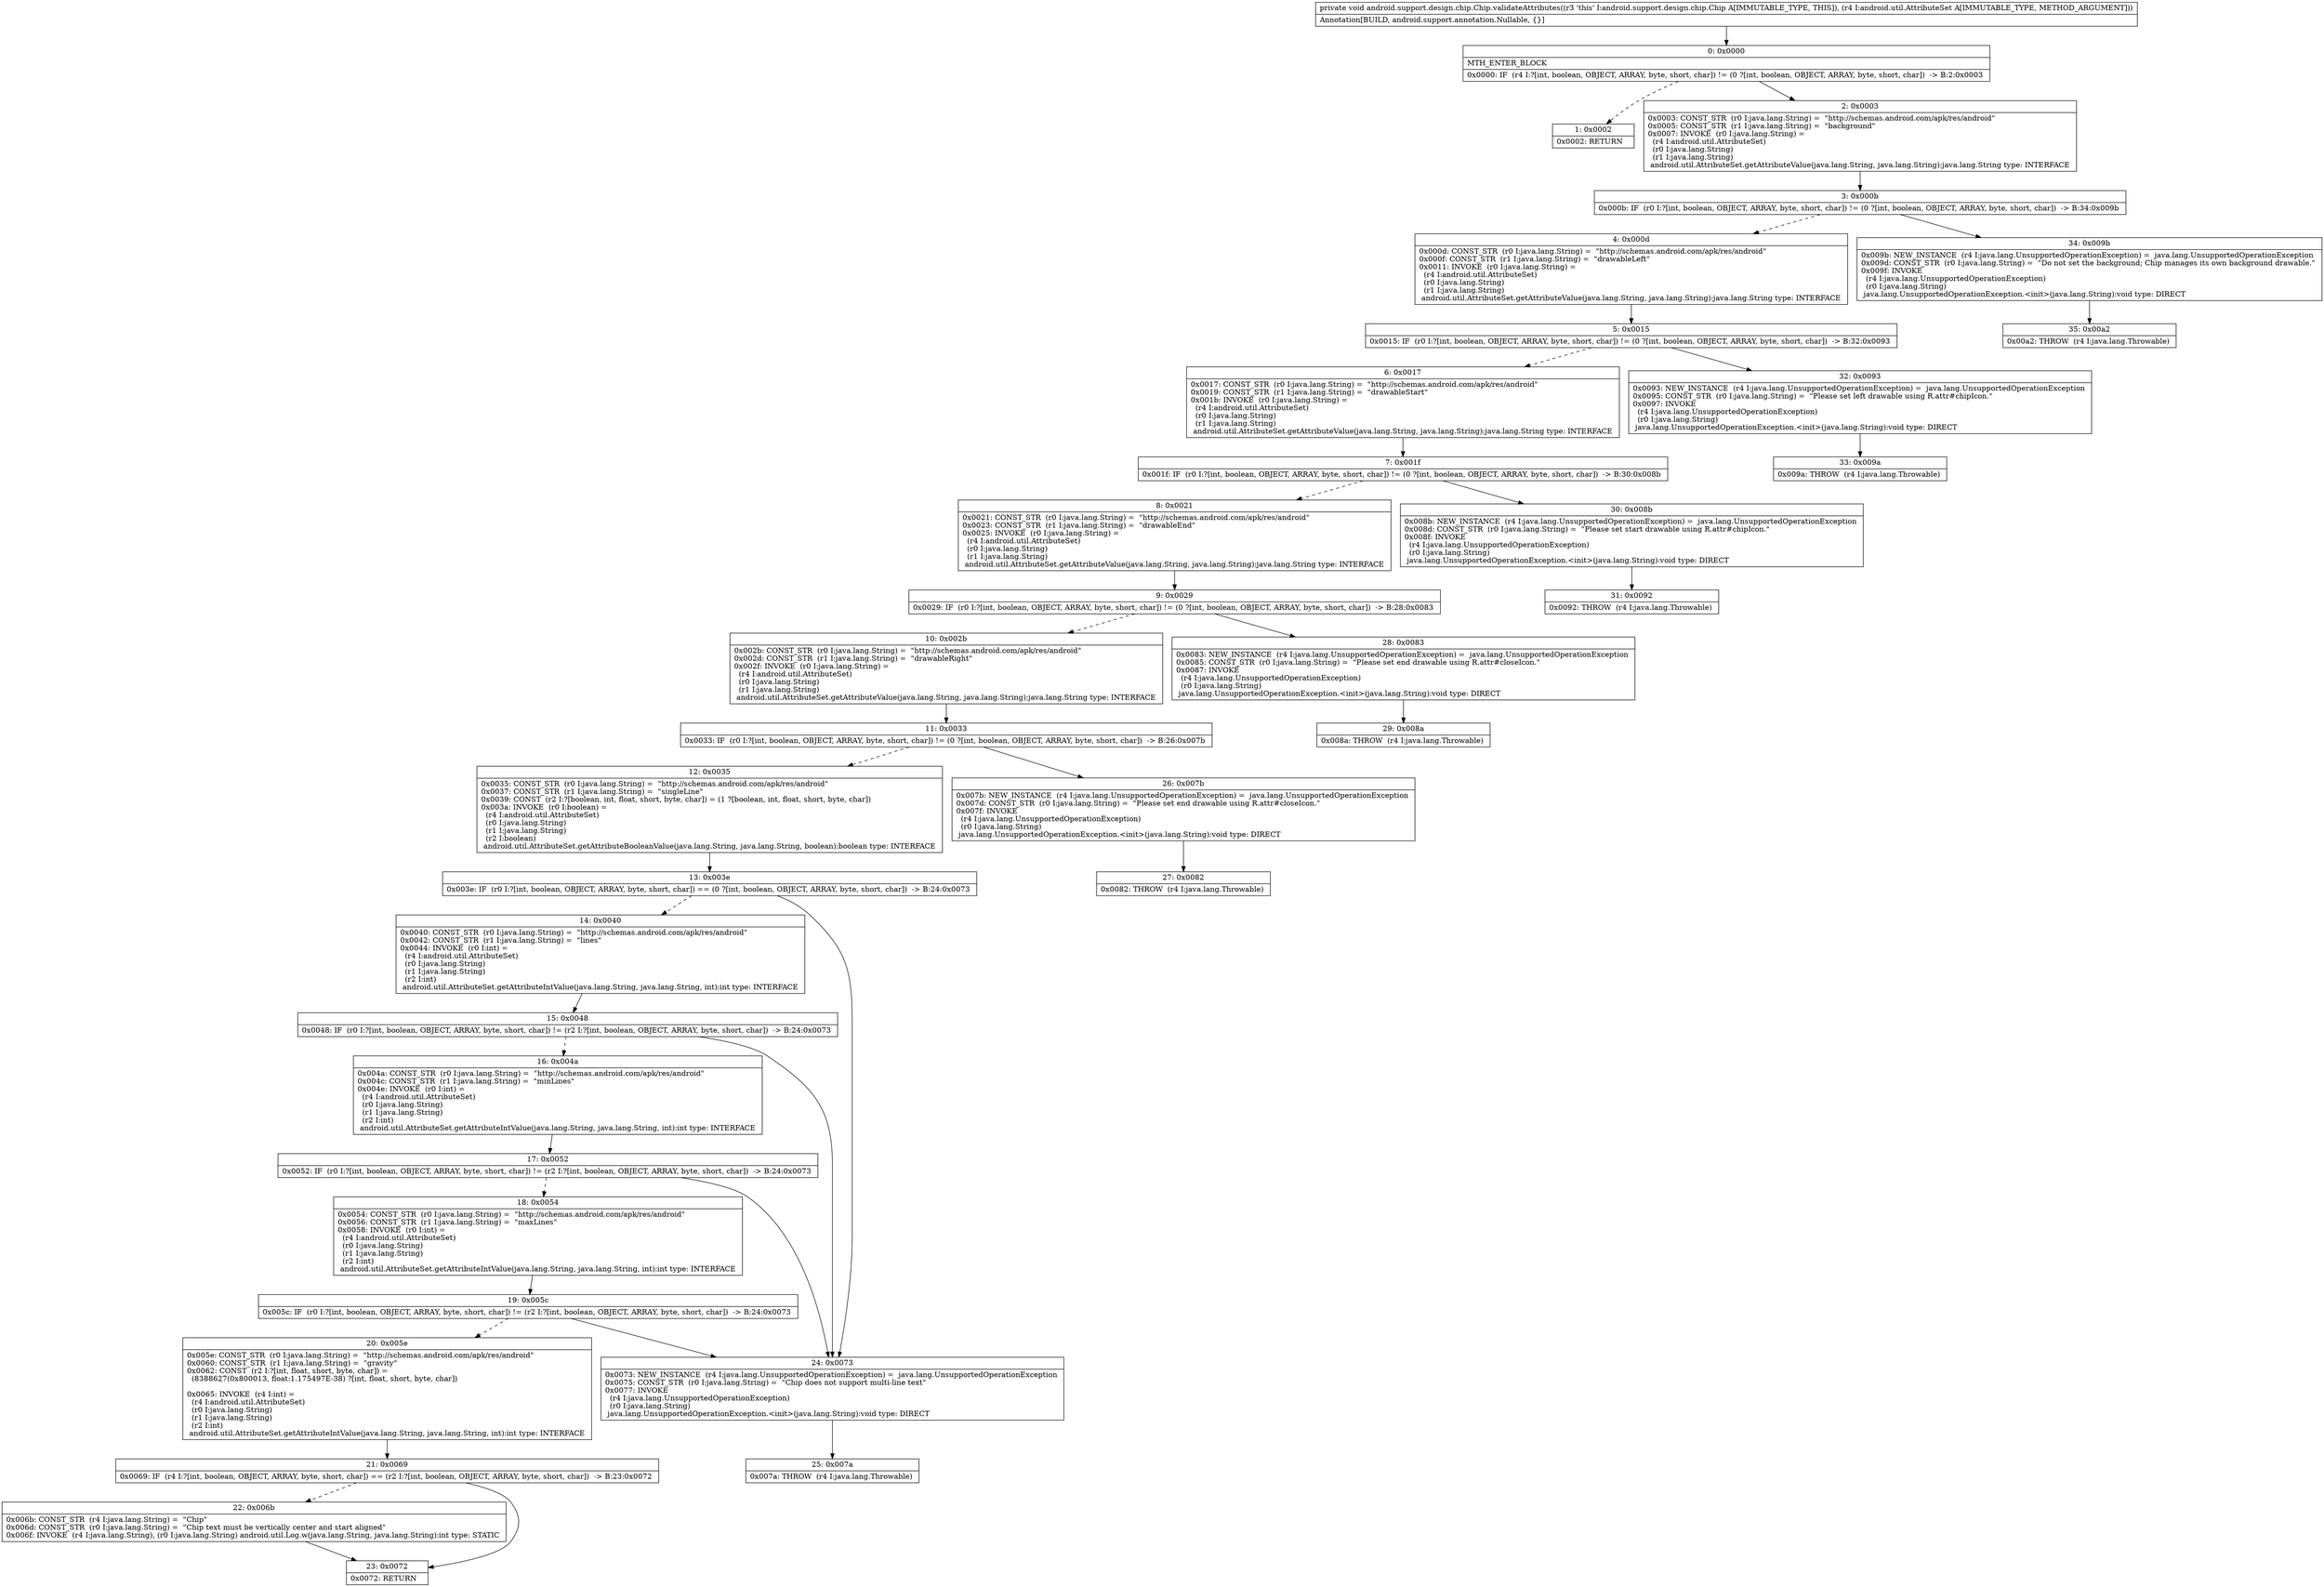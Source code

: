 digraph "CFG forandroid.support.design.chip.Chip.validateAttributes(Landroid\/util\/AttributeSet;)V" {
Node_0 [shape=record,label="{0\:\ 0x0000|MTH_ENTER_BLOCK\l|0x0000: IF  (r4 I:?[int, boolean, OBJECT, ARRAY, byte, short, char]) != (0 ?[int, boolean, OBJECT, ARRAY, byte, short, char])  \-\> B:2:0x0003 \l}"];
Node_1 [shape=record,label="{1\:\ 0x0002|0x0002: RETURN   \l}"];
Node_2 [shape=record,label="{2\:\ 0x0003|0x0003: CONST_STR  (r0 I:java.lang.String) =  \"http:\/\/schemas.android.com\/apk\/res\/android\" \l0x0005: CONST_STR  (r1 I:java.lang.String) =  \"background\" \l0x0007: INVOKE  (r0 I:java.lang.String) = \l  (r4 I:android.util.AttributeSet)\l  (r0 I:java.lang.String)\l  (r1 I:java.lang.String)\l android.util.AttributeSet.getAttributeValue(java.lang.String, java.lang.String):java.lang.String type: INTERFACE \l}"];
Node_3 [shape=record,label="{3\:\ 0x000b|0x000b: IF  (r0 I:?[int, boolean, OBJECT, ARRAY, byte, short, char]) != (0 ?[int, boolean, OBJECT, ARRAY, byte, short, char])  \-\> B:34:0x009b \l}"];
Node_4 [shape=record,label="{4\:\ 0x000d|0x000d: CONST_STR  (r0 I:java.lang.String) =  \"http:\/\/schemas.android.com\/apk\/res\/android\" \l0x000f: CONST_STR  (r1 I:java.lang.String) =  \"drawableLeft\" \l0x0011: INVOKE  (r0 I:java.lang.String) = \l  (r4 I:android.util.AttributeSet)\l  (r0 I:java.lang.String)\l  (r1 I:java.lang.String)\l android.util.AttributeSet.getAttributeValue(java.lang.String, java.lang.String):java.lang.String type: INTERFACE \l}"];
Node_5 [shape=record,label="{5\:\ 0x0015|0x0015: IF  (r0 I:?[int, boolean, OBJECT, ARRAY, byte, short, char]) != (0 ?[int, boolean, OBJECT, ARRAY, byte, short, char])  \-\> B:32:0x0093 \l}"];
Node_6 [shape=record,label="{6\:\ 0x0017|0x0017: CONST_STR  (r0 I:java.lang.String) =  \"http:\/\/schemas.android.com\/apk\/res\/android\" \l0x0019: CONST_STR  (r1 I:java.lang.String) =  \"drawableStart\" \l0x001b: INVOKE  (r0 I:java.lang.String) = \l  (r4 I:android.util.AttributeSet)\l  (r0 I:java.lang.String)\l  (r1 I:java.lang.String)\l android.util.AttributeSet.getAttributeValue(java.lang.String, java.lang.String):java.lang.String type: INTERFACE \l}"];
Node_7 [shape=record,label="{7\:\ 0x001f|0x001f: IF  (r0 I:?[int, boolean, OBJECT, ARRAY, byte, short, char]) != (0 ?[int, boolean, OBJECT, ARRAY, byte, short, char])  \-\> B:30:0x008b \l}"];
Node_8 [shape=record,label="{8\:\ 0x0021|0x0021: CONST_STR  (r0 I:java.lang.String) =  \"http:\/\/schemas.android.com\/apk\/res\/android\" \l0x0023: CONST_STR  (r1 I:java.lang.String) =  \"drawableEnd\" \l0x0025: INVOKE  (r0 I:java.lang.String) = \l  (r4 I:android.util.AttributeSet)\l  (r0 I:java.lang.String)\l  (r1 I:java.lang.String)\l android.util.AttributeSet.getAttributeValue(java.lang.String, java.lang.String):java.lang.String type: INTERFACE \l}"];
Node_9 [shape=record,label="{9\:\ 0x0029|0x0029: IF  (r0 I:?[int, boolean, OBJECT, ARRAY, byte, short, char]) != (0 ?[int, boolean, OBJECT, ARRAY, byte, short, char])  \-\> B:28:0x0083 \l}"];
Node_10 [shape=record,label="{10\:\ 0x002b|0x002b: CONST_STR  (r0 I:java.lang.String) =  \"http:\/\/schemas.android.com\/apk\/res\/android\" \l0x002d: CONST_STR  (r1 I:java.lang.String) =  \"drawableRight\" \l0x002f: INVOKE  (r0 I:java.lang.String) = \l  (r4 I:android.util.AttributeSet)\l  (r0 I:java.lang.String)\l  (r1 I:java.lang.String)\l android.util.AttributeSet.getAttributeValue(java.lang.String, java.lang.String):java.lang.String type: INTERFACE \l}"];
Node_11 [shape=record,label="{11\:\ 0x0033|0x0033: IF  (r0 I:?[int, boolean, OBJECT, ARRAY, byte, short, char]) != (0 ?[int, boolean, OBJECT, ARRAY, byte, short, char])  \-\> B:26:0x007b \l}"];
Node_12 [shape=record,label="{12\:\ 0x0035|0x0035: CONST_STR  (r0 I:java.lang.String) =  \"http:\/\/schemas.android.com\/apk\/res\/android\" \l0x0037: CONST_STR  (r1 I:java.lang.String) =  \"singleLine\" \l0x0039: CONST  (r2 I:?[boolean, int, float, short, byte, char]) = (1 ?[boolean, int, float, short, byte, char]) \l0x003a: INVOKE  (r0 I:boolean) = \l  (r4 I:android.util.AttributeSet)\l  (r0 I:java.lang.String)\l  (r1 I:java.lang.String)\l  (r2 I:boolean)\l android.util.AttributeSet.getAttributeBooleanValue(java.lang.String, java.lang.String, boolean):boolean type: INTERFACE \l}"];
Node_13 [shape=record,label="{13\:\ 0x003e|0x003e: IF  (r0 I:?[int, boolean, OBJECT, ARRAY, byte, short, char]) == (0 ?[int, boolean, OBJECT, ARRAY, byte, short, char])  \-\> B:24:0x0073 \l}"];
Node_14 [shape=record,label="{14\:\ 0x0040|0x0040: CONST_STR  (r0 I:java.lang.String) =  \"http:\/\/schemas.android.com\/apk\/res\/android\" \l0x0042: CONST_STR  (r1 I:java.lang.String) =  \"lines\" \l0x0044: INVOKE  (r0 I:int) = \l  (r4 I:android.util.AttributeSet)\l  (r0 I:java.lang.String)\l  (r1 I:java.lang.String)\l  (r2 I:int)\l android.util.AttributeSet.getAttributeIntValue(java.lang.String, java.lang.String, int):int type: INTERFACE \l}"];
Node_15 [shape=record,label="{15\:\ 0x0048|0x0048: IF  (r0 I:?[int, boolean, OBJECT, ARRAY, byte, short, char]) != (r2 I:?[int, boolean, OBJECT, ARRAY, byte, short, char])  \-\> B:24:0x0073 \l}"];
Node_16 [shape=record,label="{16\:\ 0x004a|0x004a: CONST_STR  (r0 I:java.lang.String) =  \"http:\/\/schemas.android.com\/apk\/res\/android\" \l0x004c: CONST_STR  (r1 I:java.lang.String) =  \"minLines\" \l0x004e: INVOKE  (r0 I:int) = \l  (r4 I:android.util.AttributeSet)\l  (r0 I:java.lang.String)\l  (r1 I:java.lang.String)\l  (r2 I:int)\l android.util.AttributeSet.getAttributeIntValue(java.lang.String, java.lang.String, int):int type: INTERFACE \l}"];
Node_17 [shape=record,label="{17\:\ 0x0052|0x0052: IF  (r0 I:?[int, boolean, OBJECT, ARRAY, byte, short, char]) != (r2 I:?[int, boolean, OBJECT, ARRAY, byte, short, char])  \-\> B:24:0x0073 \l}"];
Node_18 [shape=record,label="{18\:\ 0x0054|0x0054: CONST_STR  (r0 I:java.lang.String) =  \"http:\/\/schemas.android.com\/apk\/res\/android\" \l0x0056: CONST_STR  (r1 I:java.lang.String) =  \"maxLines\" \l0x0058: INVOKE  (r0 I:int) = \l  (r4 I:android.util.AttributeSet)\l  (r0 I:java.lang.String)\l  (r1 I:java.lang.String)\l  (r2 I:int)\l android.util.AttributeSet.getAttributeIntValue(java.lang.String, java.lang.String, int):int type: INTERFACE \l}"];
Node_19 [shape=record,label="{19\:\ 0x005c|0x005c: IF  (r0 I:?[int, boolean, OBJECT, ARRAY, byte, short, char]) != (r2 I:?[int, boolean, OBJECT, ARRAY, byte, short, char])  \-\> B:24:0x0073 \l}"];
Node_20 [shape=record,label="{20\:\ 0x005e|0x005e: CONST_STR  (r0 I:java.lang.String) =  \"http:\/\/schemas.android.com\/apk\/res\/android\" \l0x0060: CONST_STR  (r1 I:java.lang.String) =  \"gravity\" \l0x0062: CONST  (r2 I:?[int, float, short, byte, char]) = \l  (8388627(0x800013, float:1.175497E\-38) ?[int, float, short, byte, char])\l \l0x0065: INVOKE  (r4 I:int) = \l  (r4 I:android.util.AttributeSet)\l  (r0 I:java.lang.String)\l  (r1 I:java.lang.String)\l  (r2 I:int)\l android.util.AttributeSet.getAttributeIntValue(java.lang.String, java.lang.String, int):int type: INTERFACE \l}"];
Node_21 [shape=record,label="{21\:\ 0x0069|0x0069: IF  (r4 I:?[int, boolean, OBJECT, ARRAY, byte, short, char]) == (r2 I:?[int, boolean, OBJECT, ARRAY, byte, short, char])  \-\> B:23:0x0072 \l}"];
Node_22 [shape=record,label="{22\:\ 0x006b|0x006b: CONST_STR  (r4 I:java.lang.String) =  \"Chip\" \l0x006d: CONST_STR  (r0 I:java.lang.String) =  \"Chip text must be vertically center and start aligned\" \l0x006f: INVOKE  (r4 I:java.lang.String), (r0 I:java.lang.String) android.util.Log.w(java.lang.String, java.lang.String):int type: STATIC \l}"];
Node_23 [shape=record,label="{23\:\ 0x0072|0x0072: RETURN   \l}"];
Node_24 [shape=record,label="{24\:\ 0x0073|0x0073: NEW_INSTANCE  (r4 I:java.lang.UnsupportedOperationException) =  java.lang.UnsupportedOperationException \l0x0075: CONST_STR  (r0 I:java.lang.String) =  \"Chip does not support multi\-line text\" \l0x0077: INVOKE  \l  (r4 I:java.lang.UnsupportedOperationException)\l  (r0 I:java.lang.String)\l java.lang.UnsupportedOperationException.\<init\>(java.lang.String):void type: DIRECT \l}"];
Node_25 [shape=record,label="{25\:\ 0x007a|0x007a: THROW  (r4 I:java.lang.Throwable) \l}"];
Node_26 [shape=record,label="{26\:\ 0x007b|0x007b: NEW_INSTANCE  (r4 I:java.lang.UnsupportedOperationException) =  java.lang.UnsupportedOperationException \l0x007d: CONST_STR  (r0 I:java.lang.String) =  \"Please set end drawable using R.attr#closeIcon.\" \l0x007f: INVOKE  \l  (r4 I:java.lang.UnsupportedOperationException)\l  (r0 I:java.lang.String)\l java.lang.UnsupportedOperationException.\<init\>(java.lang.String):void type: DIRECT \l}"];
Node_27 [shape=record,label="{27\:\ 0x0082|0x0082: THROW  (r4 I:java.lang.Throwable) \l}"];
Node_28 [shape=record,label="{28\:\ 0x0083|0x0083: NEW_INSTANCE  (r4 I:java.lang.UnsupportedOperationException) =  java.lang.UnsupportedOperationException \l0x0085: CONST_STR  (r0 I:java.lang.String) =  \"Please set end drawable using R.attr#closeIcon.\" \l0x0087: INVOKE  \l  (r4 I:java.lang.UnsupportedOperationException)\l  (r0 I:java.lang.String)\l java.lang.UnsupportedOperationException.\<init\>(java.lang.String):void type: DIRECT \l}"];
Node_29 [shape=record,label="{29\:\ 0x008a|0x008a: THROW  (r4 I:java.lang.Throwable) \l}"];
Node_30 [shape=record,label="{30\:\ 0x008b|0x008b: NEW_INSTANCE  (r4 I:java.lang.UnsupportedOperationException) =  java.lang.UnsupportedOperationException \l0x008d: CONST_STR  (r0 I:java.lang.String) =  \"Please set start drawable using R.attr#chipIcon.\" \l0x008f: INVOKE  \l  (r4 I:java.lang.UnsupportedOperationException)\l  (r0 I:java.lang.String)\l java.lang.UnsupportedOperationException.\<init\>(java.lang.String):void type: DIRECT \l}"];
Node_31 [shape=record,label="{31\:\ 0x0092|0x0092: THROW  (r4 I:java.lang.Throwable) \l}"];
Node_32 [shape=record,label="{32\:\ 0x0093|0x0093: NEW_INSTANCE  (r4 I:java.lang.UnsupportedOperationException) =  java.lang.UnsupportedOperationException \l0x0095: CONST_STR  (r0 I:java.lang.String) =  \"Please set left drawable using R.attr#chipIcon.\" \l0x0097: INVOKE  \l  (r4 I:java.lang.UnsupportedOperationException)\l  (r0 I:java.lang.String)\l java.lang.UnsupportedOperationException.\<init\>(java.lang.String):void type: DIRECT \l}"];
Node_33 [shape=record,label="{33\:\ 0x009a|0x009a: THROW  (r4 I:java.lang.Throwable) \l}"];
Node_34 [shape=record,label="{34\:\ 0x009b|0x009b: NEW_INSTANCE  (r4 I:java.lang.UnsupportedOperationException) =  java.lang.UnsupportedOperationException \l0x009d: CONST_STR  (r0 I:java.lang.String) =  \"Do not set the background; Chip manages its own background drawable.\" \l0x009f: INVOKE  \l  (r4 I:java.lang.UnsupportedOperationException)\l  (r0 I:java.lang.String)\l java.lang.UnsupportedOperationException.\<init\>(java.lang.String):void type: DIRECT \l}"];
Node_35 [shape=record,label="{35\:\ 0x00a2|0x00a2: THROW  (r4 I:java.lang.Throwable) \l}"];
MethodNode[shape=record,label="{private void android.support.design.chip.Chip.validateAttributes((r3 'this' I:android.support.design.chip.Chip A[IMMUTABLE_TYPE, THIS]), (r4 I:android.util.AttributeSet A[IMMUTABLE_TYPE, METHOD_ARGUMENT]))  | Annotation[BUILD, android.support.annotation.Nullable, \{\}]\l}"];
MethodNode -> Node_0;
Node_0 -> Node_1[style=dashed];
Node_0 -> Node_2;
Node_2 -> Node_3;
Node_3 -> Node_4[style=dashed];
Node_3 -> Node_34;
Node_4 -> Node_5;
Node_5 -> Node_6[style=dashed];
Node_5 -> Node_32;
Node_6 -> Node_7;
Node_7 -> Node_8[style=dashed];
Node_7 -> Node_30;
Node_8 -> Node_9;
Node_9 -> Node_10[style=dashed];
Node_9 -> Node_28;
Node_10 -> Node_11;
Node_11 -> Node_12[style=dashed];
Node_11 -> Node_26;
Node_12 -> Node_13;
Node_13 -> Node_14[style=dashed];
Node_13 -> Node_24;
Node_14 -> Node_15;
Node_15 -> Node_16[style=dashed];
Node_15 -> Node_24;
Node_16 -> Node_17;
Node_17 -> Node_18[style=dashed];
Node_17 -> Node_24;
Node_18 -> Node_19;
Node_19 -> Node_20[style=dashed];
Node_19 -> Node_24;
Node_20 -> Node_21;
Node_21 -> Node_22[style=dashed];
Node_21 -> Node_23;
Node_22 -> Node_23;
Node_24 -> Node_25;
Node_26 -> Node_27;
Node_28 -> Node_29;
Node_30 -> Node_31;
Node_32 -> Node_33;
Node_34 -> Node_35;
}

